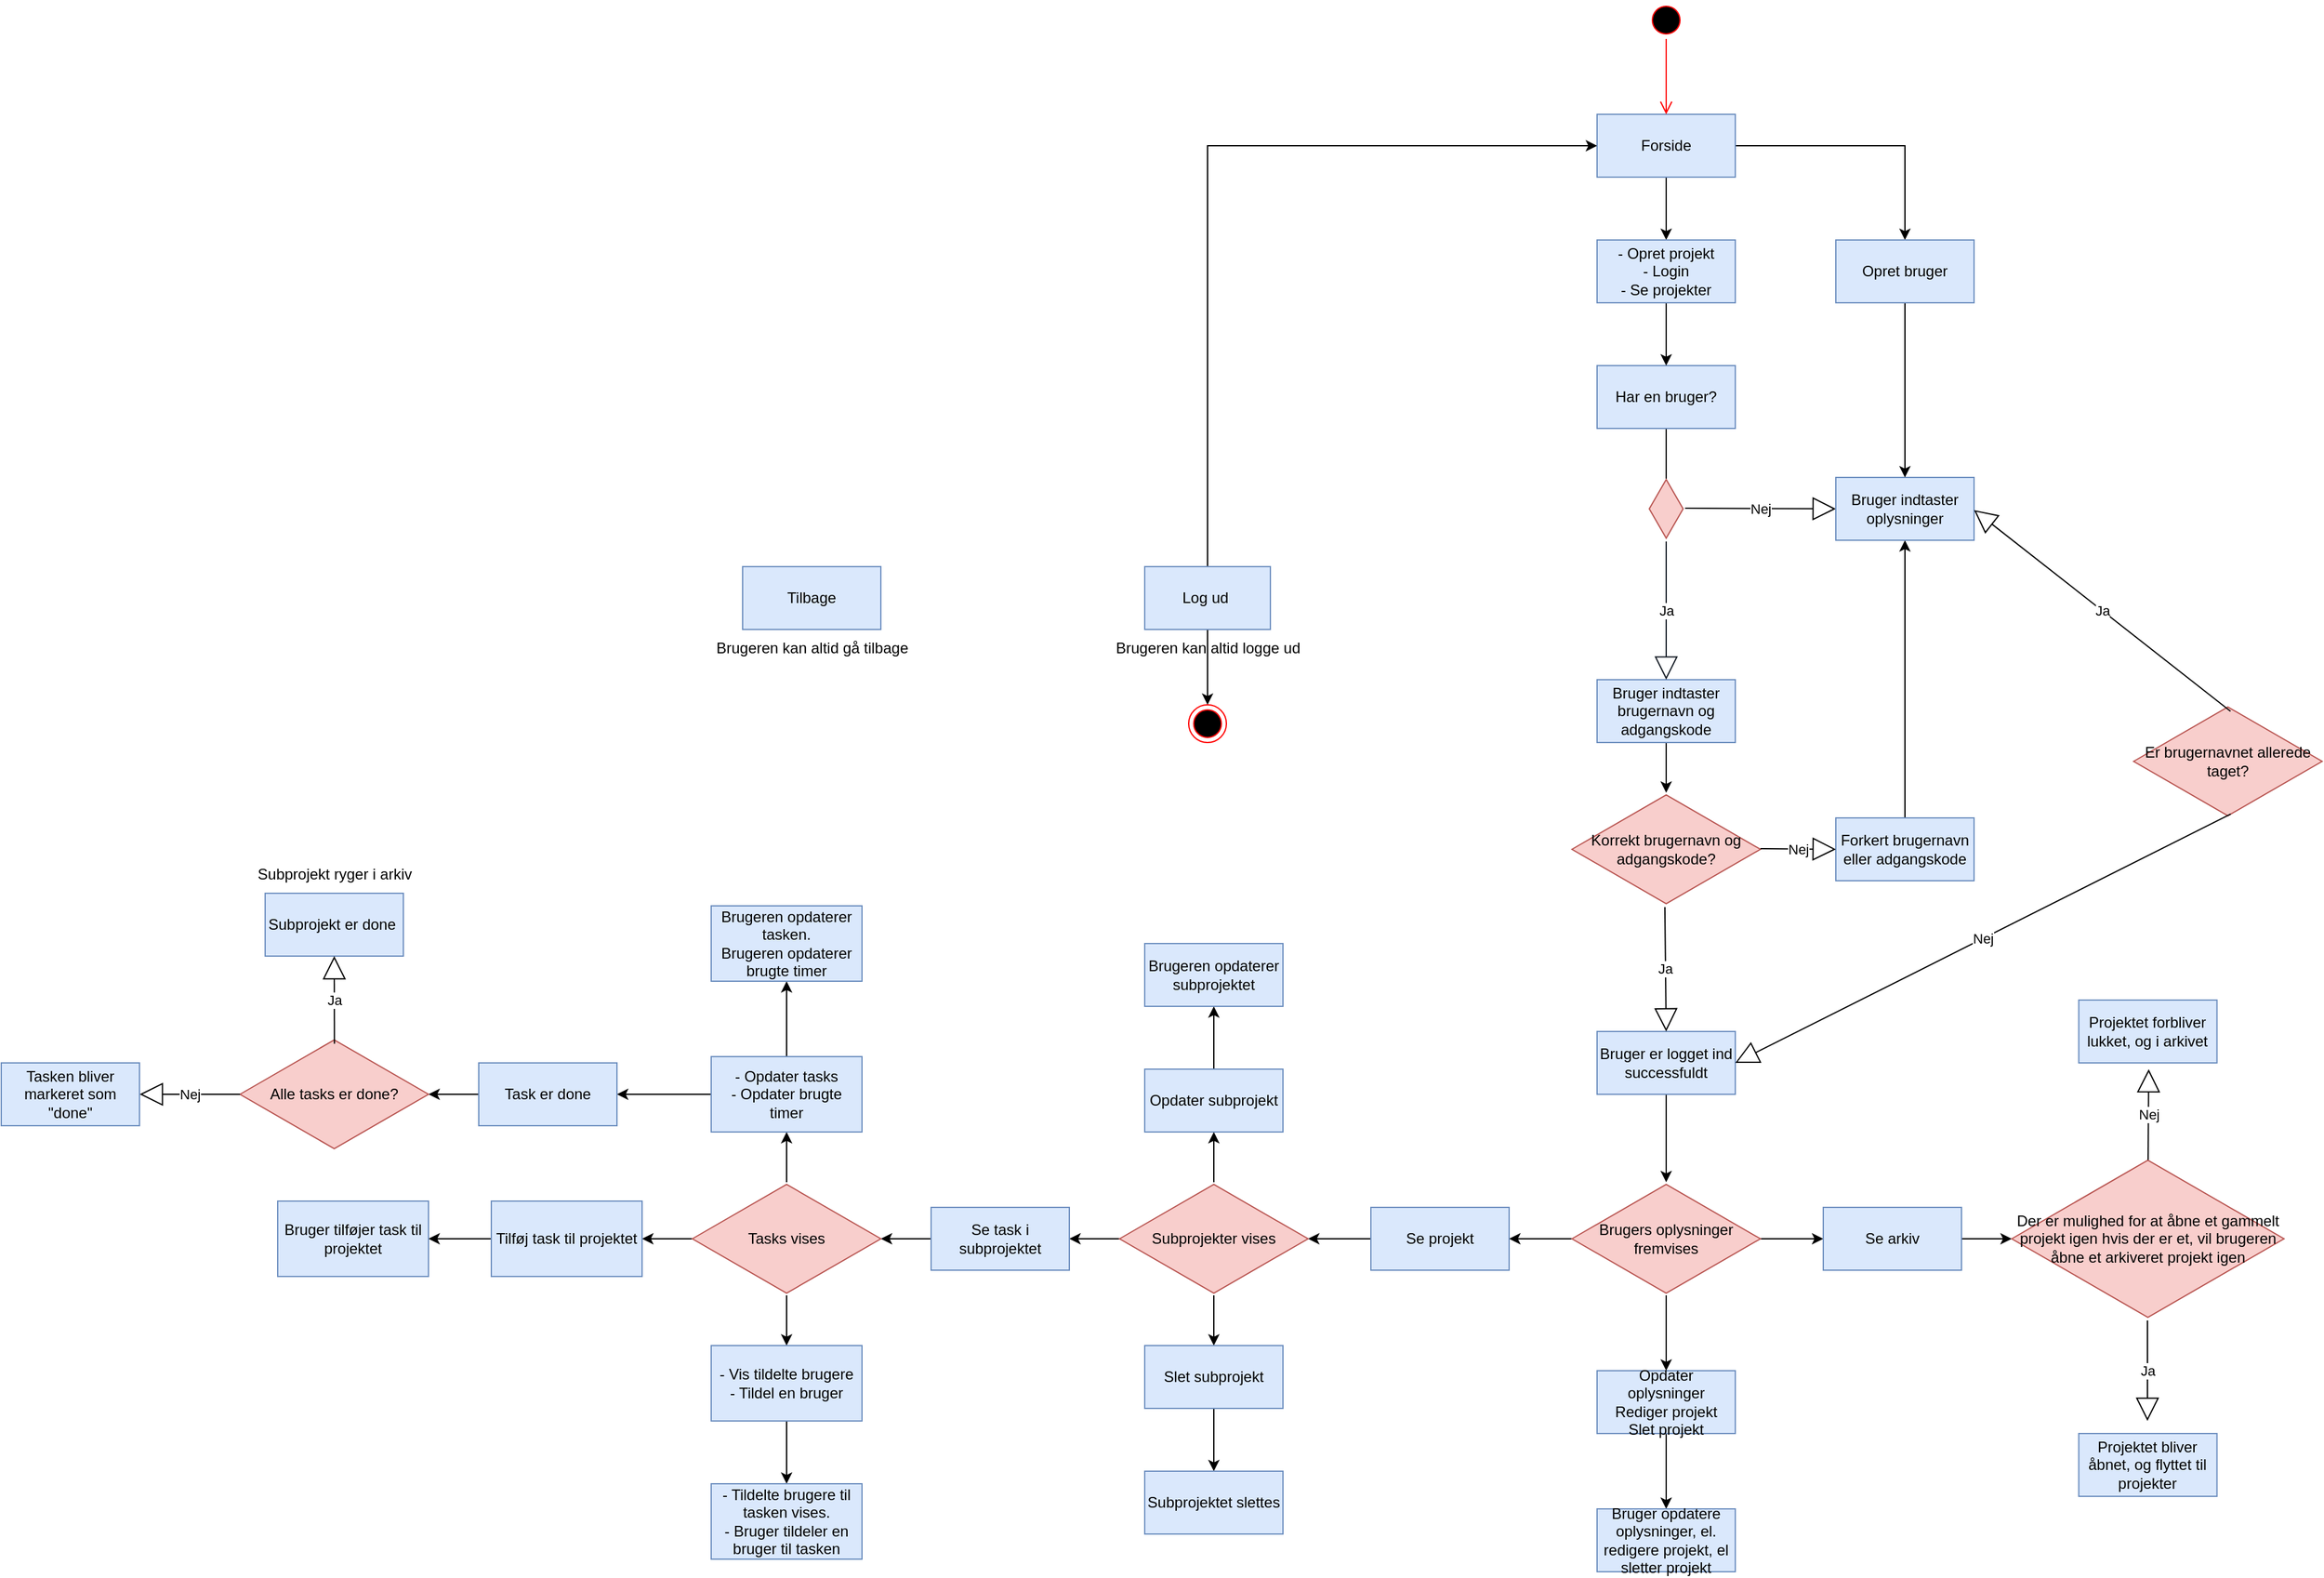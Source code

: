 <mxfile version="24.4.6" type="github">
  <diagram name="Page-1" id="BIBi98vKyc31B9fN39kg">
    <mxGraphModel dx="3389" dy="2333" grid="1" gridSize="10" guides="1" tooltips="1" connect="1" arrows="1" fold="1" page="1" pageScale="1" pageWidth="827" pageHeight="1169" math="0" shadow="0">
      <root>
        <mxCell id="0" />
        <mxCell id="1" parent="0" />
        <mxCell id="HaPU3EN4g4eDBjvCJEjl-16" style="edgeStyle=orthogonalEdgeStyle;rounded=0;orthogonalLoop=1;jettySize=auto;html=1;exitX=0.5;exitY=1;exitDx=0;exitDy=0;endArrow=none;endFill=0;" edge="1" parent="1" source="HaPU3EN4g4eDBjvCJEjl-1">
          <mxGeometry relative="1" as="geometry">
            <mxPoint x="305" y="40" as="targetPoint" />
          </mxGeometry>
        </mxCell>
        <mxCell id="HaPU3EN4g4eDBjvCJEjl-1" value="Har en bruger?" style="html=1;whiteSpace=wrap;fillColor=#dae8fc;strokeColor=#6c8ebf;" vertex="1" parent="1">
          <mxGeometry x="250" y="-50" width="110" height="50" as="geometry" />
        </mxCell>
        <mxCell id="HaPU3EN4g4eDBjvCJEjl-18" value="" style="edgeStyle=orthogonalEdgeStyle;rounded=0;orthogonalLoop=1;jettySize=auto;html=1;" edge="1" parent="1" source="HaPU3EN4g4eDBjvCJEjl-6" target="HaPU3EN4g4eDBjvCJEjl-17">
          <mxGeometry relative="1" as="geometry" />
        </mxCell>
        <mxCell id="HaPU3EN4g4eDBjvCJEjl-6" value="Bruger indtaster brugernavn og adgangskode" style="html=1;whiteSpace=wrap;fillColor=#dae8fc;strokeColor=#6c8ebf;" vertex="1" parent="1">
          <mxGeometry x="250" y="200" width="110" height="50" as="geometry" />
        </mxCell>
        <mxCell id="HaPU3EN4g4eDBjvCJEjl-22" style="edgeStyle=orthogonalEdgeStyle;rounded=0;orthogonalLoop=1;jettySize=auto;html=1;exitX=0.5;exitY=0;exitDx=0;exitDy=0;entryX=0.5;entryY=1;entryDx=0;entryDy=0;" edge="1" parent="1" source="HaPU3EN4g4eDBjvCJEjl-8" target="HaPU3EN4g4eDBjvCJEjl-12">
          <mxGeometry relative="1" as="geometry" />
        </mxCell>
        <mxCell id="HaPU3EN4g4eDBjvCJEjl-8" value="Forkert brugernavn eller adgangskode" style="html=1;whiteSpace=wrap;fillColor=#dae8fc;strokeColor=#6c8ebf;" vertex="1" parent="1">
          <mxGeometry x="440" y="310" width="110" height="50" as="geometry" />
        </mxCell>
        <mxCell id="HaPU3EN4g4eDBjvCJEjl-11" value="Nej" style="endArrow=block;endSize=16;endFill=0;html=1;rounded=0;entryX=0;entryY=0.5;entryDx=0;entryDy=0;" edge="1" parent="1" target="HaPU3EN4g4eDBjvCJEjl-12">
          <mxGeometry width="160" relative="1" as="geometry">
            <mxPoint x="320" y="63.5" as="sourcePoint" />
            <mxPoint x="430" y="64" as="targetPoint" />
          </mxGeometry>
        </mxCell>
        <mxCell id="HaPU3EN4g4eDBjvCJEjl-12" value="Bruger indtaster oplysninger" style="html=1;whiteSpace=wrap;fillColor=#dae8fc;strokeColor=#6c8ebf;" vertex="1" parent="1">
          <mxGeometry x="440" y="39" width="110" height="50" as="geometry" />
        </mxCell>
        <mxCell id="HaPU3EN4g4eDBjvCJEjl-13" value="Ja" style="endArrow=block;endSize=16;endFill=0;html=1;rounded=0;entryX=0.5;entryY=0;entryDx=0;entryDy=0;fillColor=#dae8fc;strokeColor=#141B24;" edge="1" parent="1" target="HaPU3EN4g4eDBjvCJEjl-6">
          <mxGeometry width="160" relative="1" as="geometry">
            <mxPoint x="305" y="90" as="sourcePoint" />
            <mxPoint x="304.5" y="181" as="targetPoint" />
          </mxGeometry>
        </mxCell>
        <mxCell id="HaPU3EN4g4eDBjvCJEjl-14" value="" style="html=1;whiteSpace=wrap;aspect=fixed;shape=isoRectangle;rotation=90;fillColor=#f8cecc;strokeColor=#b85450;" vertex="1" parent="1">
          <mxGeometry x="281.67" y="50" width="46.67" height="28" as="geometry" />
        </mxCell>
        <mxCell id="HaPU3EN4g4eDBjvCJEjl-17" value="Korrekt brugernavn og adgangskode?" style="html=1;whiteSpace=wrap;aspect=fixed;shape=isoRectangle;fillColor=#f8cecc;strokeColor=#b85450;" vertex="1" parent="1">
          <mxGeometry x="230" y="290" width="150" height="90" as="geometry" />
        </mxCell>
        <mxCell id="HaPU3EN4g4eDBjvCJEjl-20" value="Nej" style="endArrow=block;endSize=16;endFill=0;html=1;rounded=0;entryX=0;entryY=0.5;entryDx=0;entryDy=0;" edge="1" parent="1" target="HaPU3EN4g4eDBjvCJEjl-8">
          <mxGeometry width="160" relative="1" as="geometry">
            <mxPoint x="380" y="334.5" as="sourcePoint" />
            <mxPoint x="450" y="335" as="targetPoint" />
          </mxGeometry>
        </mxCell>
        <mxCell id="HaPU3EN4g4eDBjvCJEjl-26" value="" style="edgeStyle=orthogonalEdgeStyle;rounded=0;orthogonalLoop=1;jettySize=auto;html=1;" edge="1" parent="1" source="HaPU3EN4g4eDBjvCJEjl-23">
          <mxGeometry relative="1" as="geometry">
            <mxPoint x="305" y="600" as="targetPoint" />
          </mxGeometry>
        </mxCell>
        <mxCell id="HaPU3EN4g4eDBjvCJEjl-23" value="Bruger er logget ind successfuldt" style="html=1;whiteSpace=wrap;fillColor=#dae8fc;strokeColor=#6c8ebf;" vertex="1" parent="1">
          <mxGeometry x="250" y="480" width="110" height="50" as="geometry" />
        </mxCell>
        <mxCell id="HaPU3EN4g4eDBjvCJEjl-24" value="Ja" style="endArrow=block;endSize=16;endFill=0;html=1;rounded=0;exitX=0.493;exitY=1.011;exitDx=0;exitDy=0;exitPerimeter=0;entryX=0.5;entryY=0;entryDx=0;entryDy=0;" edge="1" parent="1" source="HaPU3EN4g4eDBjvCJEjl-17" target="HaPU3EN4g4eDBjvCJEjl-23">
          <mxGeometry width="160" relative="1" as="geometry">
            <mxPoint x="300" y="520" as="sourcePoint" />
            <mxPoint x="370" y="460" as="targetPoint" />
          </mxGeometry>
        </mxCell>
        <mxCell id="HaPU3EN4g4eDBjvCJEjl-31" value="" style="edgeStyle=orthogonalEdgeStyle;rounded=0;orthogonalLoop=1;jettySize=auto;html=1;" edge="1" parent="1" source="HaPU3EN4g4eDBjvCJEjl-29" target="HaPU3EN4g4eDBjvCJEjl-30">
          <mxGeometry relative="1" as="geometry" />
        </mxCell>
        <mxCell id="HaPU3EN4g4eDBjvCJEjl-35" style="edgeStyle=orthogonalEdgeStyle;rounded=0;orthogonalLoop=1;jettySize=auto;html=1;exitX=1;exitY=0.5;exitDx=0;exitDy=0;entryX=0.5;entryY=0;entryDx=0;entryDy=0;" edge="1" parent="1" source="HaPU3EN4g4eDBjvCJEjl-29" target="HaPU3EN4g4eDBjvCJEjl-34">
          <mxGeometry relative="1" as="geometry" />
        </mxCell>
        <mxCell id="HaPU3EN4g4eDBjvCJEjl-29" value="Forside" style="html=1;whiteSpace=wrap;fillColor=#dae8fc;strokeColor=#6c8ebf;" vertex="1" parent="1">
          <mxGeometry x="250" y="-250" width="110" height="50" as="geometry" />
        </mxCell>
        <mxCell id="HaPU3EN4g4eDBjvCJEjl-32" value="" style="edgeStyle=orthogonalEdgeStyle;rounded=0;orthogonalLoop=1;jettySize=auto;html=1;" edge="1" parent="1" source="HaPU3EN4g4eDBjvCJEjl-30" target="HaPU3EN4g4eDBjvCJEjl-1">
          <mxGeometry relative="1" as="geometry" />
        </mxCell>
        <mxCell id="HaPU3EN4g4eDBjvCJEjl-30" value="- Opret projekt&lt;div&gt;- Login&lt;/div&gt;&lt;div&gt;- Se projekter&lt;/div&gt;" style="html=1;whiteSpace=wrap;fillColor=#dae8fc;strokeColor=#6c8ebf;" vertex="1" parent="1">
          <mxGeometry x="250" y="-150" width="110" height="50" as="geometry" />
        </mxCell>
        <mxCell id="HaPU3EN4g4eDBjvCJEjl-36" style="edgeStyle=orthogonalEdgeStyle;rounded=0;orthogonalLoop=1;jettySize=auto;html=1;exitX=0.5;exitY=1;exitDx=0;exitDy=0;" edge="1" parent="1" source="HaPU3EN4g4eDBjvCJEjl-34" target="HaPU3EN4g4eDBjvCJEjl-12">
          <mxGeometry relative="1" as="geometry" />
        </mxCell>
        <mxCell id="HaPU3EN4g4eDBjvCJEjl-34" value="Opret bruger" style="html=1;whiteSpace=wrap;fillColor=#dae8fc;strokeColor=#6c8ebf;" vertex="1" parent="1">
          <mxGeometry x="440" y="-150" width="110" height="50" as="geometry" />
        </mxCell>
        <mxCell id="HaPU3EN4g4eDBjvCJEjl-40" value="" style="edgeStyle=orthogonalEdgeStyle;rounded=0;orthogonalLoop=1;jettySize=auto;html=1;" edge="1" parent="1" source="HaPU3EN4g4eDBjvCJEjl-37" target="HaPU3EN4g4eDBjvCJEjl-38">
          <mxGeometry relative="1" as="geometry" />
        </mxCell>
        <mxCell id="HaPU3EN4g4eDBjvCJEjl-44" value="" style="edgeStyle=orthogonalEdgeStyle;rounded=0;orthogonalLoop=1;jettySize=auto;html=1;" edge="1" parent="1" source="HaPU3EN4g4eDBjvCJEjl-37" target="HaPU3EN4g4eDBjvCJEjl-42">
          <mxGeometry relative="1" as="geometry" />
        </mxCell>
        <mxCell id="HaPU3EN4g4eDBjvCJEjl-45" value="" style="edgeStyle=orthogonalEdgeStyle;rounded=0;orthogonalLoop=1;jettySize=auto;html=1;" edge="1" parent="1" source="HaPU3EN4g4eDBjvCJEjl-37" target="HaPU3EN4g4eDBjvCJEjl-43">
          <mxGeometry relative="1" as="geometry" />
        </mxCell>
        <mxCell id="HaPU3EN4g4eDBjvCJEjl-37" value="Brugers oplysninger fremvises" style="html=1;whiteSpace=wrap;aspect=fixed;shape=isoRectangle;fillColor=#f8cecc;strokeColor=#b85450;" vertex="1" parent="1">
          <mxGeometry x="230" y="600" width="150" height="90" as="geometry" />
        </mxCell>
        <mxCell id="HaPU3EN4g4eDBjvCJEjl-41" value="" style="edgeStyle=orthogonalEdgeStyle;rounded=0;orthogonalLoop=1;jettySize=auto;html=1;" edge="1" parent="1" source="HaPU3EN4g4eDBjvCJEjl-38">
          <mxGeometry relative="1" as="geometry">
            <mxPoint x="20" y="645" as="targetPoint" />
          </mxGeometry>
        </mxCell>
        <mxCell id="HaPU3EN4g4eDBjvCJEjl-38" value="Se projekt" style="html=1;whiteSpace=wrap;fillColor=#dae8fc;strokeColor=#6c8ebf;" vertex="1" parent="1">
          <mxGeometry x="70" y="620" width="110" height="50" as="geometry" />
        </mxCell>
        <mxCell id="HaPU3EN4g4eDBjvCJEjl-47" value="" style="edgeStyle=orthogonalEdgeStyle;rounded=0;orthogonalLoop=1;jettySize=auto;html=1;" edge="1" parent="1" source="HaPU3EN4g4eDBjvCJEjl-42" target="HaPU3EN4g4eDBjvCJEjl-46">
          <mxGeometry relative="1" as="geometry" />
        </mxCell>
        <mxCell id="HaPU3EN4g4eDBjvCJEjl-42" value="&lt;div&gt;Opdater oplysninger&lt;/div&gt;&lt;div&gt;Rediger projekt&lt;/div&gt;&lt;div&gt;Slet projekt&lt;/div&gt;" style="html=1;whiteSpace=wrap;fillColor=#dae8fc;strokeColor=#6c8ebf;" vertex="1" parent="1">
          <mxGeometry x="250" y="750" width="110" height="50" as="geometry" />
        </mxCell>
        <mxCell id="HaPU3EN4g4eDBjvCJEjl-122" value="" style="edgeStyle=orthogonalEdgeStyle;rounded=0;orthogonalLoop=1;jettySize=auto;html=1;" edge="1" parent="1" source="HaPU3EN4g4eDBjvCJEjl-43" target="HaPU3EN4g4eDBjvCJEjl-121">
          <mxGeometry relative="1" as="geometry" />
        </mxCell>
        <mxCell id="HaPU3EN4g4eDBjvCJEjl-43" value="Se arkiv" style="html=1;whiteSpace=wrap;fillColor=#dae8fc;strokeColor=#6c8ebf;" vertex="1" parent="1">
          <mxGeometry x="430" y="620" width="110" height="50" as="geometry" />
        </mxCell>
        <mxCell id="HaPU3EN4g4eDBjvCJEjl-46" value="Bruger opdatere oplysninger, el. redigere projekt, el sletter projekt" style="html=1;whiteSpace=wrap;fillColor=#dae8fc;strokeColor=#6c8ebf;" vertex="1" parent="1">
          <mxGeometry x="250" y="860" width="110" height="50" as="geometry" />
        </mxCell>
        <mxCell id="HaPU3EN4g4eDBjvCJEjl-52" value="" style="edgeStyle=orthogonalEdgeStyle;rounded=0;orthogonalLoop=1;jettySize=auto;html=1;" edge="1" parent="1" source="HaPU3EN4g4eDBjvCJEjl-48" target="HaPU3EN4g4eDBjvCJEjl-49">
          <mxGeometry relative="1" as="geometry" />
        </mxCell>
        <mxCell id="HaPU3EN4g4eDBjvCJEjl-53" value="" style="edgeStyle=orthogonalEdgeStyle;rounded=0;orthogonalLoop=1;jettySize=auto;html=1;" edge="1" parent="1" source="HaPU3EN4g4eDBjvCJEjl-48" target="HaPU3EN4g4eDBjvCJEjl-51">
          <mxGeometry relative="1" as="geometry" />
        </mxCell>
        <mxCell id="HaPU3EN4g4eDBjvCJEjl-54" value="" style="edgeStyle=orthogonalEdgeStyle;rounded=0;orthogonalLoop=1;jettySize=auto;html=1;" edge="1" parent="1" source="HaPU3EN4g4eDBjvCJEjl-48" target="HaPU3EN4g4eDBjvCJEjl-50">
          <mxGeometry relative="1" as="geometry" />
        </mxCell>
        <mxCell id="HaPU3EN4g4eDBjvCJEjl-48" value="Subprojekter vises" style="html=1;whiteSpace=wrap;aspect=fixed;shape=isoRectangle;fillColor=#f8cecc;strokeColor=#b85450;" vertex="1" parent="1">
          <mxGeometry x="-130" y="600" width="150" height="90" as="geometry" />
        </mxCell>
        <mxCell id="HaPU3EN4g4eDBjvCJEjl-58" value="" style="edgeStyle=orthogonalEdgeStyle;rounded=0;orthogonalLoop=1;jettySize=auto;html=1;" edge="1" parent="1" source="HaPU3EN4g4eDBjvCJEjl-49" target="HaPU3EN4g4eDBjvCJEjl-57">
          <mxGeometry relative="1" as="geometry" />
        </mxCell>
        <mxCell id="HaPU3EN4g4eDBjvCJEjl-49" value="Opdater subprojekt" style="html=1;whiteSpace=wrap;fillColor=#dae8fc;strokeColor=#6c8ebf;" vertex="1" parent="1">
          <mxGeometry x="-110" y="510" width="110" height="50" as="geometry" />
        </mxCell>
        <mxCell id="HaPU3EN4g4eDBjvCJEjl-56" value="" style="edgeStyle=orthogonalEdgeStyle;rounded=0;orthogonalLoop=1;jettySize=auto;html=1;" edge="1" parent="1" source="HaPU3EN4g4eDBjvCJEjl-50" target="HaPU3EN4g4eDBjvCJEjl-55">
          <mxGeometry relative="1" as="geometry" />
        </mxCell>
        <mxCell id="HaPU3EN4g4eDBjvCJEjl-50" value="Slet subprojekt" style="html=1;whiteSpace=wrap;fillColor=#dae8fc;strokeColor=#6c8ebf;" vertex="1" parent="1">
          <mxGeometry x="-110" y="730" width="110" height="50" as="geometry" />
        </mxCell>
        <mxCell id="HaPU3EN4g4eDBjvCJEjl-63" value="" style="edgeStyle=orthogonalEdgeStyle;rounded=0;orthogonalLoop=1;jettySize=auto;html=1;" edge="1" parent="1" source="HaPU3EN4g4eDBjvCJEjl-51" target="HaPU3EN4g4eDBjvCJEjl-62">
          <mxGeometry relative="1" as="geometry" />
        </mxCell>
        <mxCell id="HaPU3EN4g4eDBjvCJEjl-51" value="Se task i subprojektet" style="html=1;whiteSpace=wrap;fillColor=#dae8fc;strokeColor=#6c8ebf;" vertex="1" parent="1">
          <mxGeometry x="-280" y="620" width="110" height="50" as="geometry" />
        </mxCell>
        <mxCell id="HaPU3EN4g4eDBjvCJEjl-55" value="Subprojektet slettes" style="html=1;whiteSpace=wrap;fillColor=#dae8fc;strokeColor=#6c8ebf;" vertex="1" parent="1">
          <mxGeometry x="-110" y="830" width="110" height="50" as="geometry" />
        </mxCell>
        <mxCell id="HaPU3EN4g4eDBjvCJEjl-57" value="Brugeren opdaterer subprojektet" style="html=1;whiteSpace=wrap;fillColor=#dae8fc;strokeColor=#6c8ebf;" vertex="1" parent="1">
          <mxGeometry x="-110" y="410" width="110" height="50" as="geometry" />
        </mxCell>
        <mxCell id="HaPU3EN4g4eDBjvCJEjl-67" value="" style="edgeStyle=orthogonalEdgeStyle;rounded=0;orthogonalLoop=1;jettySize=auto;html=1;" edge="1" parent="1" source="HaPU3EN4g4eDBjvCJEjl-62" target="HaPU3EN4g4eDBjvCJEjl-64">
          <mxGeometry relative="1" as="geometry" />
        </mxCell>
        <mxCell id="HaPU3EN4g4eDBjvCJEjl-68" value="" style="edgeStyle=orthogonalEdgeStyle;rounded=0;orthogonalLoop=1;jettySize=auto;html=1;" edge="1" parent="1" source="HaPU3EN4g4eDBjvCJEjl-62" target="HaPU3EN4g4eDBjvCJEjl-65">
          <mxGeometry relative="1" as="geometry" />
        </mxCell>
        <mxCell id="HaPU3EN4g4eDBjvCJEjl-69" value="" style="edgeStyle=orthogonalEdgeStyle;rounded=0;orthogonalLoop=1;jettySize=auto;html=1;" edge="1" parent="1" source="HaPU3EN4g4eDBjvCJEjl-62" target="HaPU3EN4g4eDBjvCJEjl-66">
          <mxGeometry relative="1" as="geometry" />
        </mxCell>
        <mxCell id="HaPU3EN4g4eDBjvCJEjl-62" value="Tasks vises" style="html=1;whiteSpace=wrap;aspect=fixed;shape=isoRectangle;fillColor=#f8cecc;strokeColor=#b85450;" vertex="1" parent="1">
          <mxGeometry x="-470" y="600" width="150" height="90" as="geometry" />
        </mxCell>
        <mxCell id="HaPU3EN4g4eDBjvCJEjl-71" value="" style="edgeStyle=orthogonalEdgeStyle;rounded=0;orthogonalLoop=1;jettySize=auto;html=1;" edge="1" parent="1" source="HaPU3EN4g4eDBjvCJEjl-64" target="HaPU3EN4g4eDBjvCJEjl-70">
          <mxGeometry relative="1" as="geometry" />
        </mxCell>
        <mxCell id="HaPU3EN4g4eDBjvCJEjl-108" value="" style="edgeStyle=orthogonalEdgeStyle;rounded=0;orthogonalLoop=1;jettySize=auto;html=1;" edge="1" parent="1" source="HaPU3EN4g4eDBjvCJEjl-64" target="HaPU3EN4g4eDBjvCJEjl-107">
          <mxGeometry relative="1" as="geometry" />
        </mxCell>
        <mxCell id="HaPU3EN4g4eDBjvCJEjl-64" value="- Opdater tasks&lt;div&gt;- Opdater brugte timer&lt;/div&gt;" style="rounded=0;whiteSpace=wrap;html=1;fillColor=#dae8fc;strokeColor=#6c8ebf;" vertex="1" parent="1">
          <mxGeometry x="-455" y="500" width="120" height="60" as="geometry" />
        </mxCell>
        <mxCell id="HaPU3EN4g4eDBjvCJEjl-75" value="" style="edgeStyle=orthogonalEdgeStyle;rounded=0;orthogonalLoop=1;jettySize=auto;html=1;" edge="1" parent="1" source="HaPU3EN4g4eDBjvCJEjl-65" target="HaPU3EN4g4eDBjvCJEjl-74">
          <mxGeometry relative="1" as="geometry" />
        </mxCell>
        <mxCell id="HaPU3EN4g4eDBjvCJEjl-65" value="Tilføj task til projektet" style="rounded=0;whiteSpace=wrap;html=1;fillColor=#dae8fc;strokeColor=#6c8ebf;" vertex="1" parent="1">
          <mxGeometry x="-630" y="615" width="120" height="60" as="geometry" />
        </mxCell>
        <mxCell id="HaPU3EN4g4eDBjvCJEjl-73" value="" style="edgeStyle=orthogonalEdgeStyle;rounded=0;orthogonalLoop=1;jettySize=auto;html=1;" edge="1" parent="1" source="HaPU3EN4g4eDBjvCJEjl-66" target="HaPU3EN4g4eDBjvCJEjl-72">
          <mxGeometry relative="1" as="geometry" />
        </mxCell>
        <mxCell id="HaPU3EN4g4eDBjvCJEjl-66" value="- Vis tildelte brugere&lt;div&gt;- Tildel en bruger&lt;/div&gt;" style="rounded=0;whiteSpace=wrap;html=1;fillColor=#dae8fc;strokeColor=#6c8ebf;" vertex="1" parent="1">
          <mxGeometry x="-455" y="730" width="120" height="60" as="geometry" />
        </mxCell>
        <mxCell id="HaPU3EN4g4eDBjvCJEjl-70" value="Brugeren opdaterer tasken.&lt;div&gt;Brugeren opdaterer brugte timer&lt;/div&gt;" style="rounded=0;whiteSpace=wrap;html=1;fillColor=#dae8fc;strokeColor=#6c8ebf;" vertex="1" parent="1">
          <mxGeometry x="-455" y="380" width="120" height="60" as="geometry" />
        </mxCell>
        <mxCell id="HaPU3EN4g4eDBjvCJEjl-72" value="- Tildelte brugere til tasken vises.&lt;div&gt;- Bruger tildeler en bruger til tasken&lt;/div&gt;" style="rounded=0;whiteSpace=wrap;html=1;fillColor=#dae8fc;strokeColor=#6c8ebf;" vertex="1" parent="1">
          <mxGeometry x="-455" y="840" width="120" height="60" as="geometry" />
        </mxCell>
        <mxCell id="HaPU3EN4g4eDBjvCJEjl-74" value="Bruger tilføjer task til projektet" style="rounded=0;whiteSpace=wrap;html=1;fillColor=#dae8fc;strokeColor=#6c8ebf;" vertex="1" parent="1">
          <mxGeometry x="-800" y="615" width="120" height="60" as="geometry" />
        </mxCell>
        <mxCell id="HaPU3EN4g4eDBjvCJEjl-80" value="" style="ellipse;html=1;shape=startState;fillColor=#000000;strokeColor=#ff0000;" vertex="1" parent="1">
          <mxGeometry x="290" y="-340" width="30" height="30" as="geometry" />
        </mxCell>
        <mxCell id="HaPU3EN4g4eDBjvCJEjl-81" value="" style="edgeStyle=orthogonalEdgeStyle;html=1;verticalAlign=bottom;endArrow=open;endSize=8;strokeColor=#ff0000;rounded=0;" edge="1" source="HaPU3EN4g4eDBjvCJEjl-80" parent="1">
          <mxGeometry relative="1" as="geometry">
            <mxPoint x="305" y="-250" as="targetPoint" />
          </mxGeometry>
        </mxCell>
        <mxCell id="HaPU3EN4g4eDBjvCJEjl-102" style="edgeStyle=orthogonalEdgeStyle;rounded=0;orthogonalLoop=1;jettySize=auto;html=1;exitX=1;exitY=0;exitDx=0;exitDy=0;entryX=0;entryY=0.5;entryDx=0;entryDy=0;" edge="1" parent="1" source="HaPU3EN4g4eDBjvCJEjl-82" target="HaPU3EN4g4eDBjvCJEjl-29">
          <mxGeometry relative="1" as="geometry">
            <Array as="points">
              <mxPoint x="-60" y="110" />
              <mxPoint x="-60" y="-225" />
            </Array>
          </mxGeometry>
        </mxCell>
        <mxCell id="HaPU3EN4g4eDBjvCJEjl-104" style="edgeStyle=orthogonalEdgeStyle;rounded=0;orthogonalLoop=1;jettySize=auto;html=1;exitX=0.5;exitY=1;exitDx=0;exitDy=0;entryX=0.5;entryY=0;entryDx=0;entryDy=0;" edge="1" parent="1" source="HaPU3EN4g4eDBjvCJEjl-82" target="HaPU3EN4g4eDBjvCJEjl-103">
          <mxGeometry relative="1" as="geometry" />
        </mxCell>
        <mxCell id="HaPU3EN4g4eDBjvCJEjl-82" value="Log ud&amp;nbsp;" style="html=1;whiteSpace=wrap;fillColor=#dae8fc;strokeColor=#6c8ebf;" vertex="1" parent="1">
          <mxGeometry x="-110" y="110" width="100" height="50" as="geometry" />
        </mxCell>
        <mxCell id="HaPU3EN4g4eDBjvCJEjl-95" value="Er brugernavnet allerede taget?" style="html=1;whiteSpace=wrap;aspect=fixed;shape=isoRectangle;fillColor=#f8cecc;strokeColor=#b85450;" vertex="1" parent="1">
          <mxGeometry x="677" y="220" width="150" height="90" as="geometry" />
        </mxCell>
        <mxCell id="HaPU3EN4g4eDBjvCJEjl-96" value="Ja" style="endArrow=block;endSize=16;endFill=0;html=1;rounded=0;entryX=1;entryY=0.5;entryDx=0;entryDy=0;exitX=0.514;exitY=0.057;exitDx=0;exitDy=0;exitPerimeter=0;" edge="1" parent="1" source="HaPU3EN4g4eDBjvCJEjl-95">
          <mxGeometry width="160" relative="1" as="geometry">
            <mxPoint x="752" y="410" as="sourcePoint" />
            <mxPoint x="550" y="65.0" as="targetPoint" />
          </mxGeometry>
        </mxCell>
        <mxCell id="HaPU3EN4g4eDBjvCJEjl-97" value="Nej" style="endArrow=block;endSize=16;endFill=0;html=1;rounded=0;entryX=1;entryY=0.5;entryDx=0;entryDy=0;exitX=0.515;exitY=0.966;exitDx=0;exitDy=0;exitPerimeter=0;" edge="1" parent="1" source="HaPU3EN4g4eDBjvCJEjl-95" target="HaPU3EN4g4eDBjvCJEjl-23">
          <mxGeometry width="160" relative="1" as="geometry">
            <mxPoint x="750" y="109" as="sourcePoint" />
            <mxPoint x="670" y="499" as="targetPoint" />
          </mxGeometry>
        </mxCell>
        <mxCell id="HaPU3EN4g4eDBjvCJEjl-100" value="Brugeren kan altid logge ud" style="text;html=1;align=center;verticalAlign=middle;resizable=0;points=[];autosize=1;strokeColor=none;fillColor=none;" vertex="1" parent="1">
          <mxGeometry x="-145" y="160" width="170" height="30" as="geometry" />
        </mxCell>
        <mxCell id="HaPU3EN4g4eDBjvCJEjl-103" value="" style="ellipse;html=1;shape=endState;fillColor=#000000;strokeColor=#ff0000;" vertex="1" parent="1">
          <mxGeometry x="-75" y="220" width="30" height="30" as="geometry" />
        </mxCell>
        <mxCell id="HaPU3EN4g4eDBjvCJEjl-105" value="Tilbage" style="html=1;whiteSpace=wrap;fillColor=#dae8fc;strokeColor=#6c8ebf;" vertex="1" parent="1">
          <mxGeometry x="-430" y="110" width="110" height="50" as="geometry" />
        </mxCell>
        <mxCell id="HaPU3EN4g4eDBjvCJEjl-106" value="Brugeren kan altid gå tilbage" style="text;html=1;align=center;verticalAlign=middle;resizable=0;points=[];autosize=1;strokeColor=none;fillColor=none;" vertex="1" parent="1">
          <mxGeometry x="-465" y="160" width="180" height="30" as="geometry" />
        </mxCell>
        <mxCell id="HaPU3EN4g4eDBjvCJEjl-114" value="" style="edgeStyle=orthogonalEdgeStyle;rounded=0;orthogonalLoop=1;jettySize=auto;html=1;" edge="1" parent="1" source="HaPU3EN4g4eDBjvCJEjl-107" target="HaPU3EN4g4eDBjvCJEjl-109">
          <mxGeometry relative="1" as="geometry" />
        </mxCell>
        <mxCell id="HaPU3EN4g4eDBjvCJEjl-107" value="Task er done" style="html=1;whiteSpace=wrap;fillColor=#dae8fc;strokeColor=#6c8ebf;" vertex="1" parent="1">
          <mxGeometry x="-640" y="505" width="110" height="50" as="geometry" />
        </mxCell>
        <mxCell id="HaPU3EN4g4eDBjvCJEjl-109" value="Alle tasks er done?" style="html=1;whiteSpace=wrap;aspect=fixed;shape=isoRectangle;fillColor=#f8cecc;strokeColor=#b85450;" vertex="1" parent="1">
          <mxGeometry x="-830" y="485" width="150" height="90" as="geometry" />
        </mxCell>
        <mxCell id="HaPU3EN4g4eDBjvCJEjl-111" value="Subprojekt er done&amp;nbsp;" style="html=1;whiteSpace=wrap;fillColor=#dae8fc;strokeColor=#6c8ebf;" vertex="1" parent="1">
          <mxGeometry x="-810" y="370" width="110" height="50" as="geometry" />
        </mxCell>
        <mxCell id="HaPU3EN4g4eDBjvCJEjl-115" value="Subprojekt ryger i arkiv" style="text;html=1;align=center;verticalAlign=middle;resizable=0;points=[];autosize=1;strokeColor=none;fillColor=none;" vertex="1" parent="1">
          <mxGeometry x="-830" y="340" width="150" height="30" as="geometry" />
        </mxCell>
        <mxCell id="HaPU3EN4g4eDBjvCJEjl-116" value="Ja" style="endArrow=block;endSize=16;endFill=0;html=1;rounded=0;entryX=0.5;entryY=1;entryDx=0;entryDy=0;exitX=0.501;exitY=0.053;exitDx=0;exitDy=0;exitPerimeter=0;" edge="1" parent="1" source="HaPU3EN4g4eDBjvCJEjl-109" target="HaPU3EN4g4eDBjvCJEjl-111">
          <mxGeometry width="160" relative="1" as="geometry">
            <mxPoint x="-760" y="485" as="sourcePoint" />
            <mxPoint x="-600" y="485" as="targetPoint" />
          </mxGeometry>
        </mxCell>
        <mxCell id="HaPU3EN4g4eDBjvCJEjl-117" value="Nej" style="endArrow=block;endSize=16;endFill=0;html=1;rounded=0;" edge="1" parent="1">
          <mxGeometry width="160" relative="1" as="geometry">
            <mxPoint x="-830" y="530" as="sourcePoint" />
            <mxPoint x="-909.85" y="530" as="targetPoint" />
          </mxGeometry>
        </mxCell>
        <mxCell id="HaPU3EN4g4eDBjvCJEjl-118" value="Tasken bliver markeret som &quot;done&quot;" style="html=1;whiteSpace=wrap;fillColor=#dae8fc;strokeColor=#6c8ebf;" vertex="1" parent="1">
          <mxGeometry x="-1020" y="505" width="110" height="50" as="geometry" />
        </mxCell>
        <mxCell id="HaPU3EN4g4eDBjvCJEjl-121" value="Der er mulighed for at åbne et gammelt projekt igen hvis der er et, vil brugeren åbne et arkiveret projekt igen" style="html=1;whiteSpace=wrap;aspect=fixed;shape=isoRectangle;fillColor=#f8cecc;strokeColor=#b85450;" vertex="1" parent="1">
          <mxGeometry x="580" y="580" width="216.67" height="130" as="geometry" />
        </mxCell>
        <mxCell id="HaPU3EN4g4eDBjvCJEjl-124" value="Nej" style="endArrow=block;endSize=16;endFill=0;html=1;rounded=0;exitX=0.501;exitY=0.017;exitDx=0;exitDy=0;exitPerimeter=0;" edge="1" parent="1" source="HaPU3EN4g4eDBjvCJEjl-121">
          <mxGeometry x="-0.001" width="160" relative="1" as="geometry">
            <mxPoint x="630" y="503.82" as="sourcePoint" />
            <mxPoint x="689" y="510" as="targetPoint" />
            <mxPoint as="offset" />
          </mxGeometry>
        </mxCell>
        <mxCell id="HaPU3EN4g4eDBjvCJEjl-125" value="Ja" style="endArrow=block;endSize=16;endFill=0;html=1;rounded=0;" edge="1" parent="1">
          <mxGeometry width="160" relative="1" as="geometry">
            <mxPoint x="688" y="710" as="sourcePoint" />
            <mxPoint x="688" y="790" as="targetPoint" />
          </mxGeometry>
        </mxCell>
        <mxCell id="HaPU3EN4g4eDBjvCJEjl-126" value="Projektet bliver åbnet, og flyttet til projekter" style="html=1;whiteSpace=wrap;fillColor=#dae8fc;strokeColor=#6c8ebf;" vertex="1" parent="1">
          <mxGeometry x="633.33" y="800" width="110" height="50" as="geometry" />
        </mxCell>
        <mxCell id="HaPU3EN4g4eDBjvCJEjl-127" value="Projektet forbliver lukket, og i arkivet" style="html=1;whiteSpace=wrap;fillColor=#dae8fc;strokeColor=#6c8ebf;" vertex="1" parent="1">
          <mxGeometry x="633.33" y="455" width="110" height="50" as="geometry" />
        </mxCell>
      </root>
    </mxGraphModel>
  </diagram>
</mxfile>
